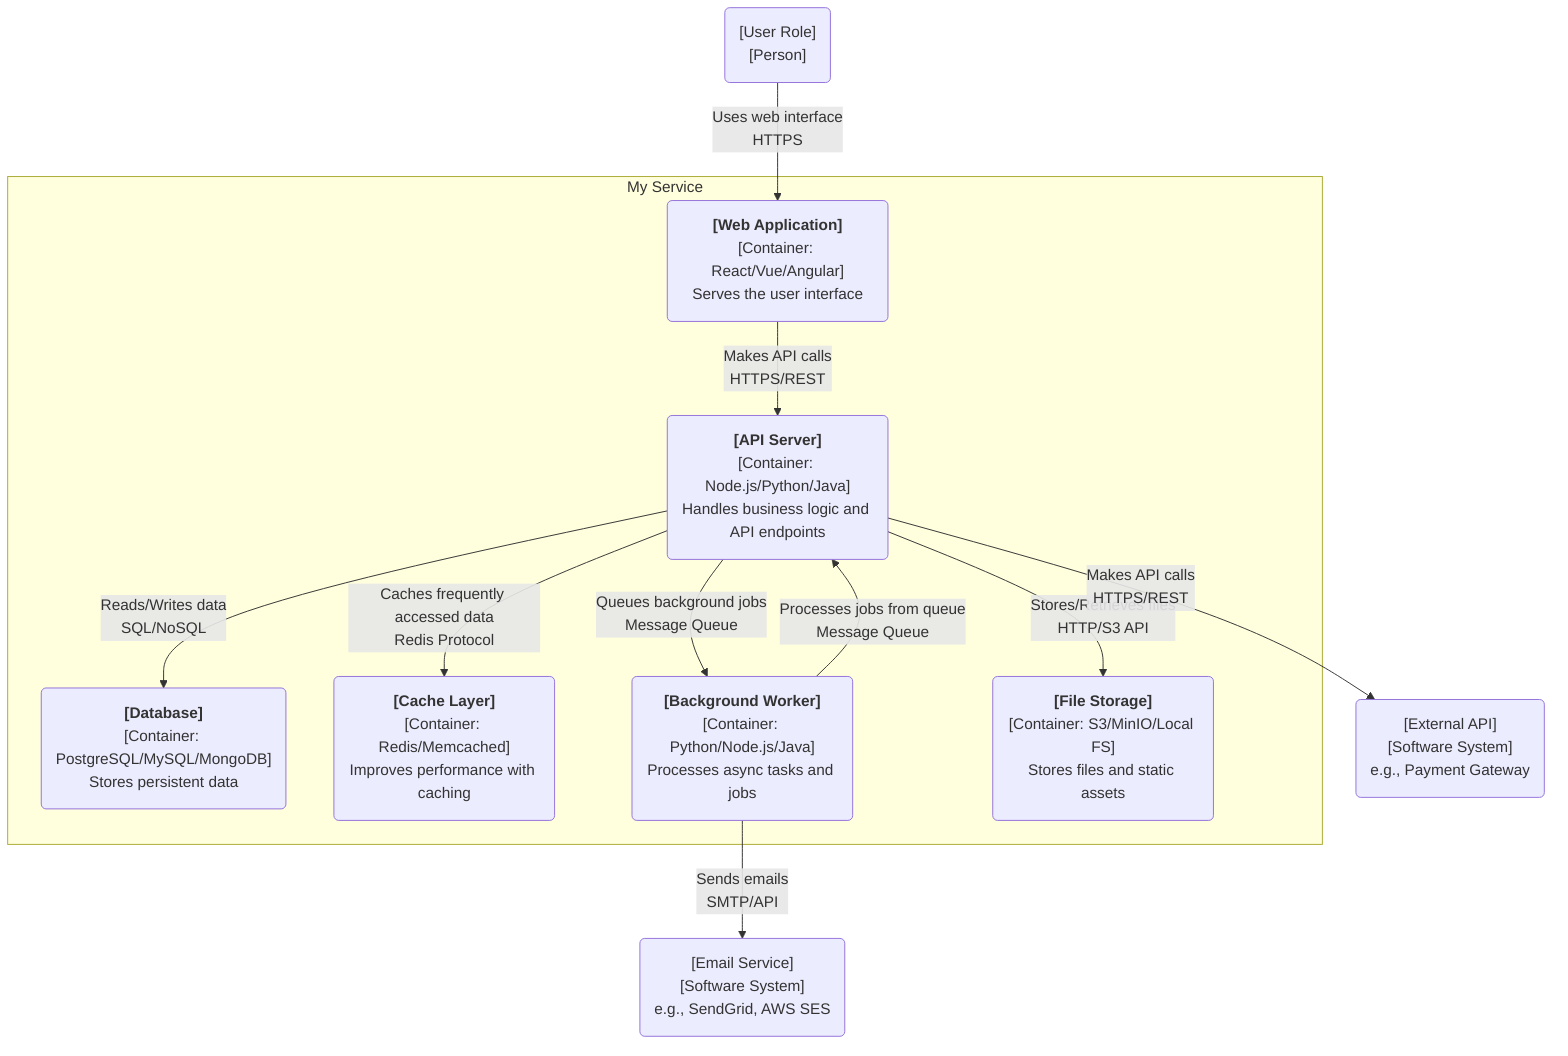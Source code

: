 graph TD
    %% Define the user interacting with the system
    user("[User Role]<br>[Person]")

    %% Define the boundary of your system
    subgraph "My Service"
        %% Define the Containers within your system
        webApp("<strong>[Web Application]</strong><br>[Container: React/Vue/Angular]<br>Serves the user interface")

        api("<strong>[API Server]</strong><br>[Container: Node.js/Python/Java]<br>Handles business logic and API endpoints")

        db("<strong>[Database]</strong><br>[Container: PostgreSQL/MySQL/MongoDB]<br>Stores persistent data")

        cache("<strong>[Cache Layer]</strong><br>[Container: Redis/Memcached]<br>Improves performance with caching")

        worker("<strong>[Background Worker]</strong><br>[Container: Python/Node.js/Java]<br>Processes async tasks and jobs")

        fileStorage("<strong>[File Storage]</strong><br>[Container: S3/MinIO/Local FS]<br>Stores files and static assets")
    end

    %% Define external systems
    extAPI("[External API]<br>[Software System]<br>e.g., Payment Gateway")
    emailService("[Email Service]<br>[Software System]<br>e.g., SendGrid, AWS SES")

    %% Define the relationships
    user -- "Uses web interface<br>HTTPS" --> webApp
    webApp -- "Makes API calls<br>HTTPS/REST" --> api
    api -- "Reads/Writes data<br>SQL/NoSQL" --> db
    api -- "Caches frequently accessed data<br>Redis Protocol" --> cache
    api -- "Queues background jobs<br>Message Queue" --> worker
    worker -- "Processes jobs from queue<br>Message Queue" --> api
    api -- "Stores/Retrieves files<br>HTTP/S3 API" --> fileStorage
    api -- "Makes API calls<br>HTTPS/REST" --> extAPI
    worker -- "Sends emails<br>SMTP/API" --> emailService